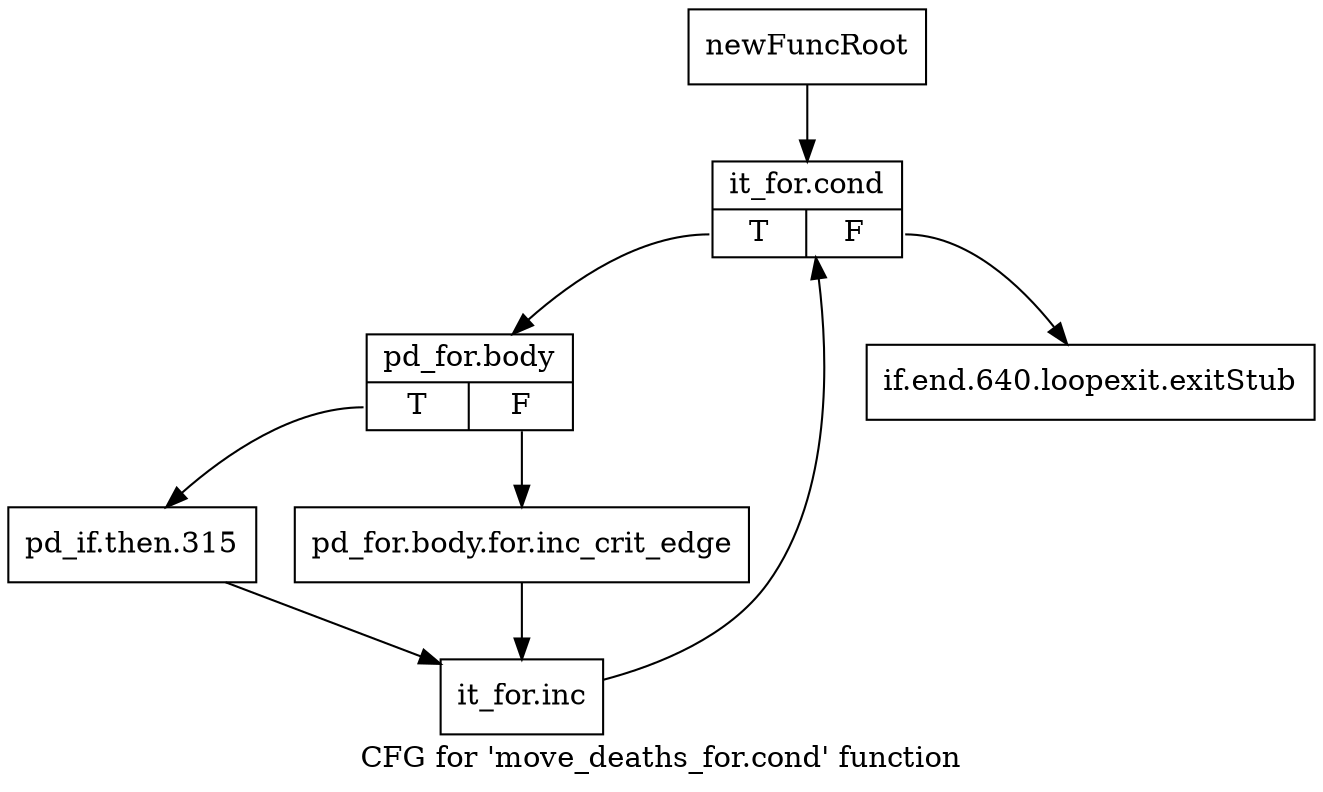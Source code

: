 digraph "CFG for 'move_deaths_for.cond' function" {
	label="CFG for 'move_deaths_for.cond' function";

	Node0xa68f4f0 [shape=record,label="{newFuncRoot}"];
	Node0xa68f4f0 -> Node0xa68f590;
	Node0xa68f540 [shape=record,label="{if.end.640.loopexit.exitStub}"];
	Node0xa68f590 [shape=record,label="{it_for.cond|{<s0>T|<s1>F}}"];
	Node0xa68f590:s0 -> Node0xa68f5e0;
	Node0xa68f590:s1 -> Node0xa68f540;
	Node0xa68f5e0 [shape=record,label="{pd_for.body|{<s0>T|<s1>F}}"];
	Node0xa68f5e0:s0 -> Node0xa68f680;
	Node0xa68f5e0:s1 -> Node0xa68f630;
	Node0xa68f630 [shape=record,label="{pd_for.body.for.inc_crit_edge}"];
	Node0xa68f630 -> Node0xa68f6d0;
	Node0xa68f680 [shape=record,label="{pd_if.then.315}"];
	Node0xa68f680 -> Node0xa68f6d0;
	Node0xa68f6d0 [shape=record,label="{it_for.inc}"];
	Node0xa68f6d0 -> Node0xa68f590;
}
